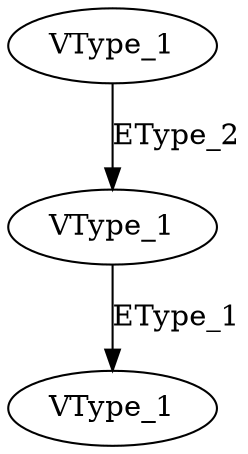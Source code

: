 digraph N1_M2_k2_view2 {
 1 [label="VType_1"];
 2 [label="VType_1"];
 3 [label="VType_1"];

 1 -> 2 [label="EType_2"];
 2 -> 3 [label="EType_1"];
}
